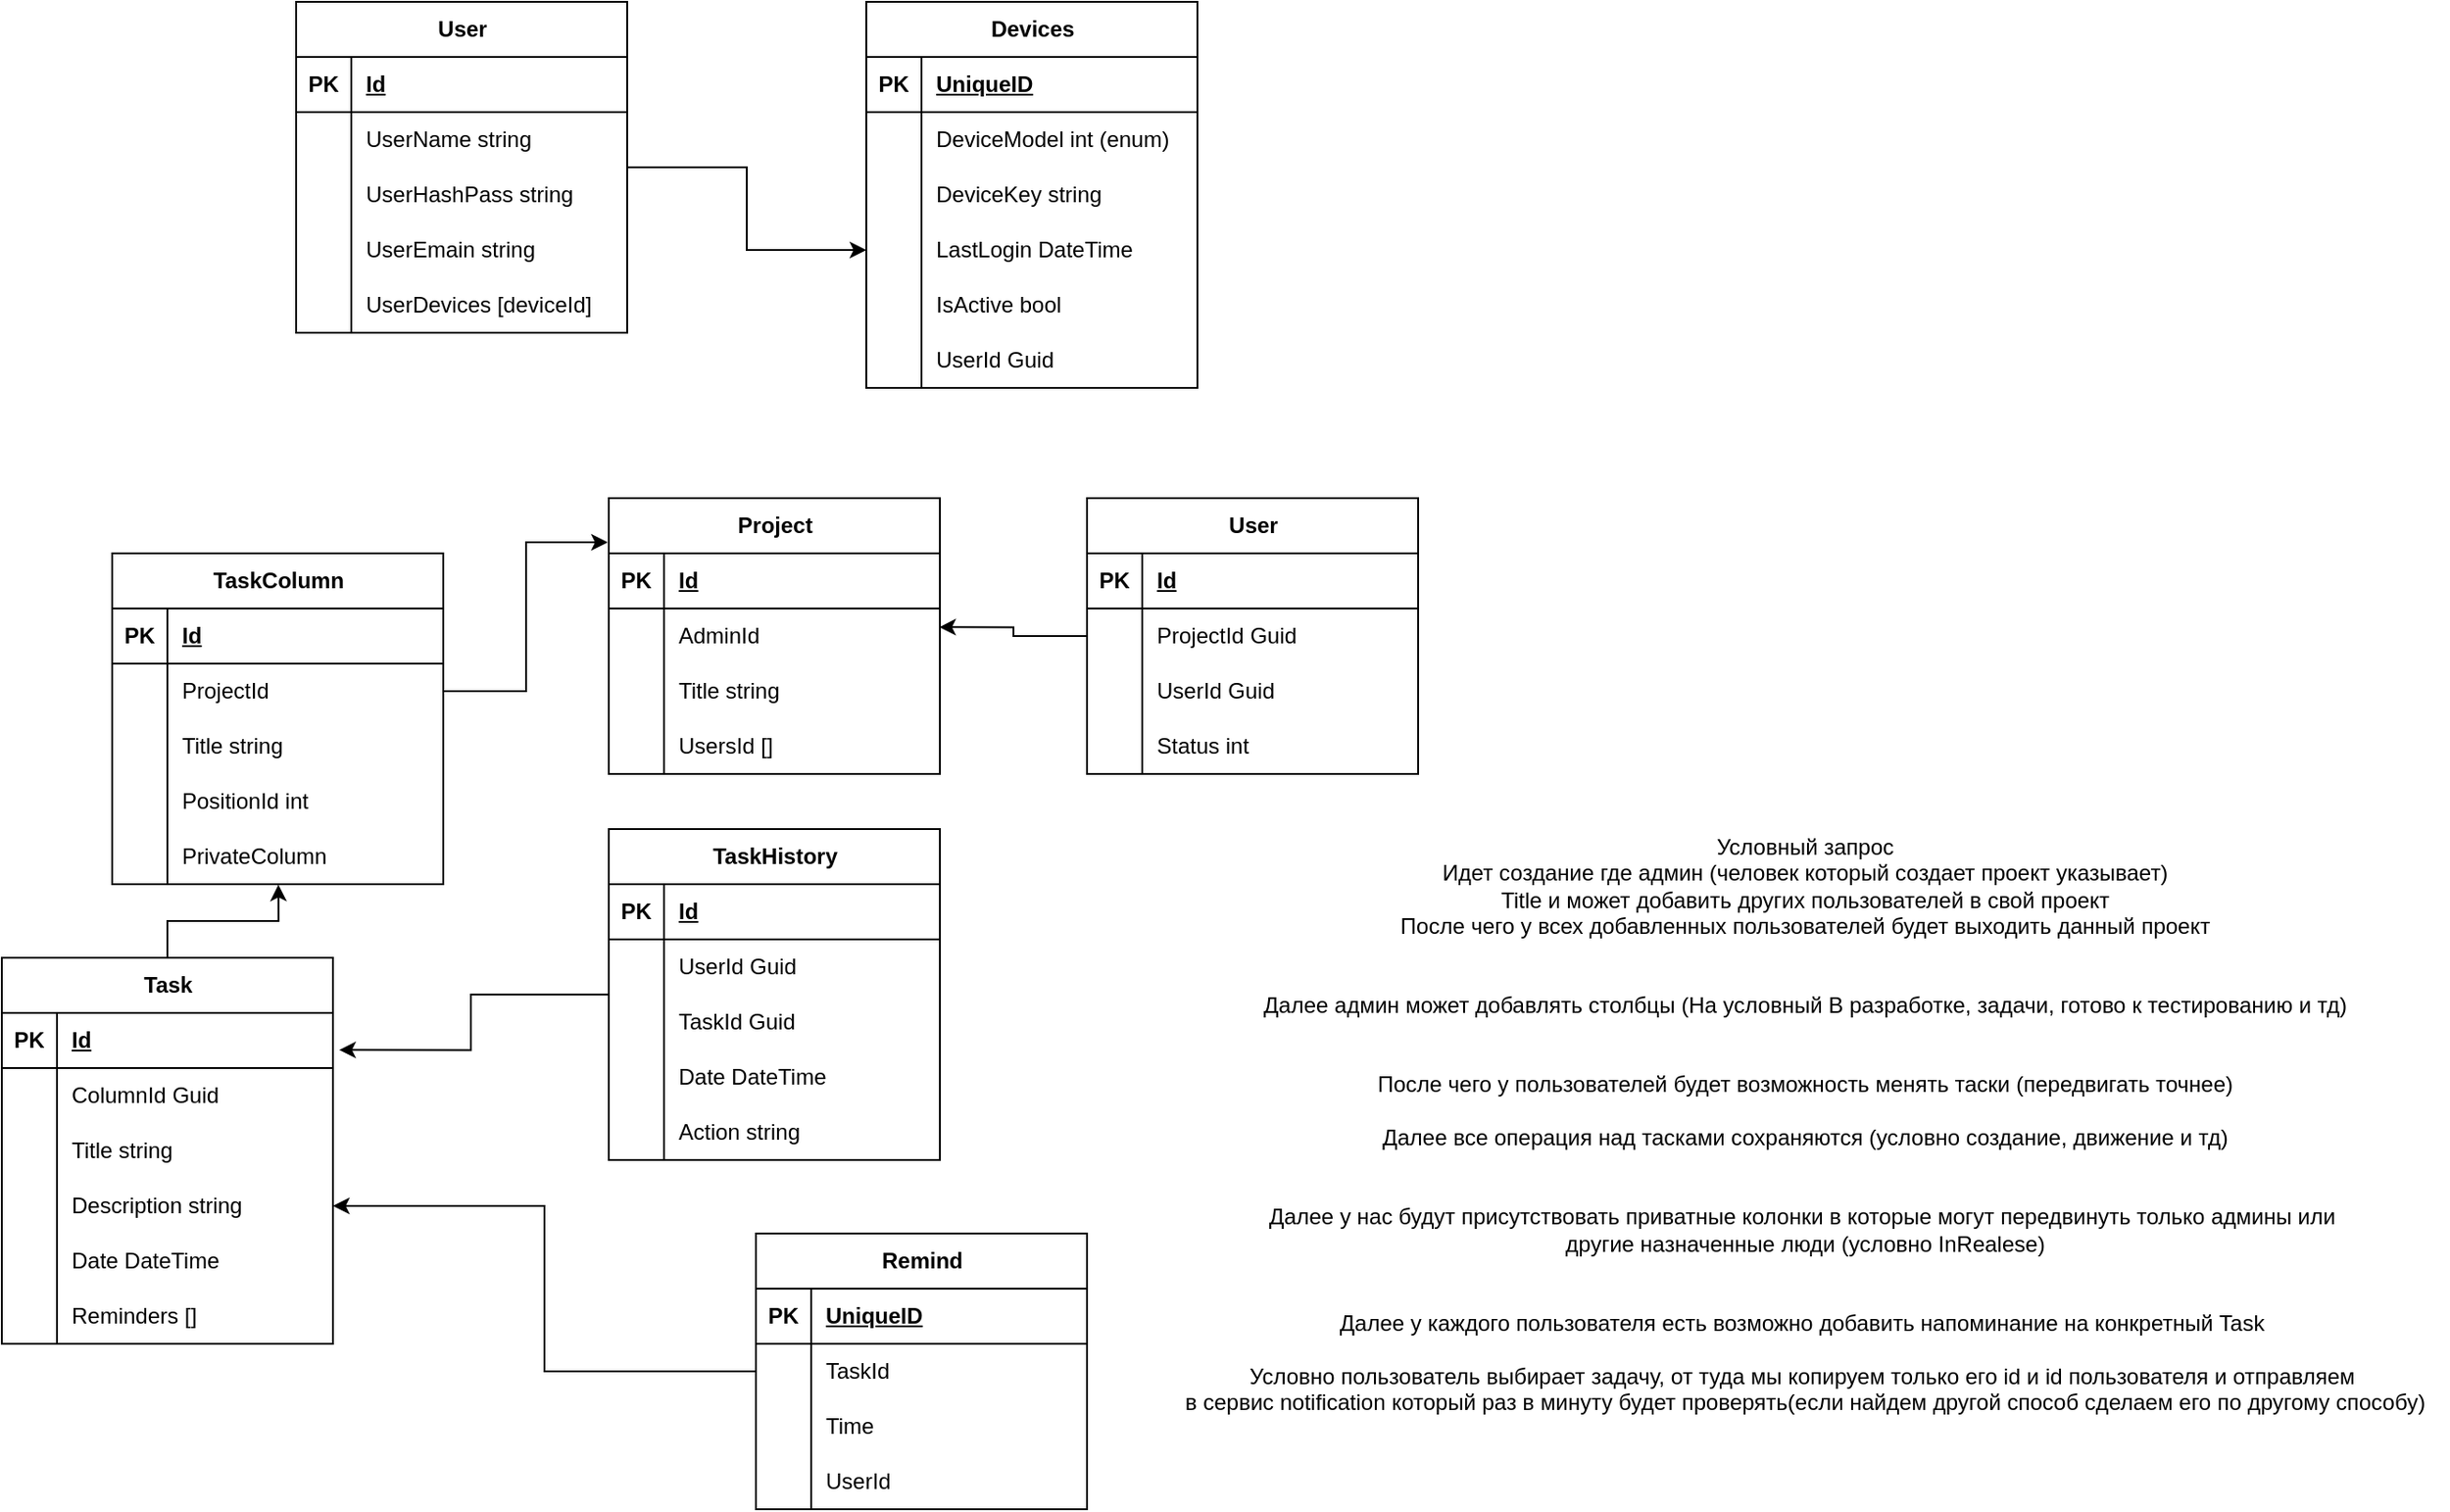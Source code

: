 <mxfile version="26.0.8">
  <diagram name="Страница — 1" id="dRTwpkpBh5mV3afg5TdU">
    <mxGraphModel dx="913" dy="484" grid="1" gridSize="10" guides="1" tooltips="1" connect="1" arrows="1" fold="1" page="1" pageScale="1" pageWidth="3000" pageHeight="3000" math="0" shadow="0">
      <root>
        <mxCell id="0" />
        <mxCell id="1" parent="0" />
        <mxCell id="ogVH5qoUyr-VOiXH39X9-14" value="User" style="shape=table;startSize=30;container=1;collapsible=1;childLayout=tableLayout;fixedRows=1;rowLines=0;fontStyle=1;align=center;resizeLast=1;html=1;" vertex="1" parent="1">
          <mxGeometry x="530" y="60" width="180" height="180" as="geometry">
            <mxRectangle x="530" y="60" width="70" height="30" as="alternateBounds" />
          </mxGeometry>
        </mxCell>
        <mxCell id="ogVH5qoUyr-VOiXH39X9-15" value="" style="shape=tableRow;horizontal=0;startSize=0;swimlaneHead=0;swimlaneBody=0;fillColor=none;collapsible=0;dropTarget=0;points=[[0,0.5],[1,0.5]];portConstraint=eastwest;top=0;left=0;right=0;bottom=1;" vertex="1" parent="ogVH5qoUyr-VOiXH39X9-14">
          <mxGeometry y="30" width="180" height="30" as="geometry" />
        </mxCell>
        <mxCell id="ogVH5qoUyr-VOiXH39X9-16" value="PK" style="shape=partialRectangle;connectable=0;fillColor=none;top=0;left=0;bottom=0;right=0;fontStyle=1;overflow=hidden;whiteSpace=wrap;html=1;" vertex="1" parent="ogVH5qoUyr-VOiXH39X9-15">
          <mxGeometry width="30" height="30" as="geometry">
            <mxRectangle width="30" height="30" as="alternateBounds" />
          </mxGeometry>
        </mxCell>
        <mxCell id="ogVH5qoUyr-VOiXH39X9-17" value="Id" style="shape=partialRectangle;connectable=0;fillColor=none;top=0;left=0;bottom=0;right=0;align=left;spacingLeft=6;fontStyle=5;overflow=hidden;whiteSpace=wrap;html=1;" vertex="1" parent="ogVH5qoUyr-VOiXH39X9-15">
          <mxGeometry x="30" width="150" height="30" as="geometry">
            <mxRectangle width="150" height="30" as="alternateBounds" />
          </mxGeometry>
        </mxCell>
        <mxCell id="ogVH5qoUyr-VOiXH39X9-18" value="" style="shape=tableRow;horizontal=0;startSize=0;swimlaneHead=0;swimlaneBody=0;fillColor=none;collapsible=0;dropTarget=0;points=[[0,0.5],[1,0.5]];portConstraint=eastwest;top=0;left=0;right=0;bottom=0;" vertex="1" parent="ogVH5qoUyr-VOiXH39X9-14">
          <mxGeometry y="60" width="180" height="30" as="geometry" />
        </mxCell>
        <mxCell id="ogVH5qoUyr-VOiXH39X9-19" value="" style="shape=partialRectangle;connectable=0;fillColor=none;top=0;left=0;bottom=0;right=0;editable=1;overflow=hidden;whiteSpace=wrap;html=1;" vertex="1" parent="ogVH5qoUyr-VOiXH39X9-18">
          <mxGeometry width="30" height="30" as="geometry">
            <mxRectangle width="30" height="30" as="alternateBounds" />
          </mxGeometry>
        </mxCell>
        <mxCell id="ogVH5qoUyr-VOiXH39X9-20" value="UserName string" style="shape=partialRectangle;connectable=0;fillColor=none;top=0;left=0;bottom=0;right=0;align=left;spacingLeft=6;overflow=hidden;whiteSpace=wrap;html=1;" vertex="1" parent="ogVH5qoUyr-VOiXH39X9-18">
          <mxGeometry x="30" width="150" height="30" as="geometry">
            <mxRectangle width="150" height="30" as="alternateBounds" />
          </mxGeometry>
        </mxCell>
        <mxCell id="ogVH5qoUyr-VOiXH39X9-21" value="" style="shape=tableRow;horizontal=0;startSize=0;swimlaneHead=0;swimlaneBody=0;fillColor=none;collapsible=0;dropTarget=0;points=[[0,0.5],[1,0.5]];portConstraint=eastwest;top=0;left=0;right=0;bottom=0;" vertex="1" parent="ogVH5qoUyr-VOiXH39X9-14">
          <mxGeometry y="90" width="180" height="30" as="geometry" />
        </mxCell>
        <mxCell id="ogVH5qoUyr-VOiXH39X9-22" value="" style="shape=partialRectangle;connectable=0;fillColor=none;top=0;left=0;bottom=0;right=0;editable=1;overflow=hidden;whiteSpace=wrap;html=1;" vertex="1" parent="ogVH5qoUyr-VOiXH39X9-21">
          <mxGeometry width="30" height="30" as="geometry">
            <mxRectangle width="30" height="30" as="alternateBounds" />
          </mxGeometry>
        </mxCell>
        <mxCell id="ogVH5qoUyr-VOiXH39X9-23" value="UserHashPass string" style="shape=partialRectangle;connectable=0;fillColor=none;top=0;left=0;bottom=0;right=0;align=left;spacingLeft=6;overflow=hidden;whiteSpace=wrap;html=1;" vertex="1" parent="ogVH5qoUyr-VOiXH39X9-21">
          <mxGeometry x="30" width="150" height="30" as="geometry">
            <mxRectangle width="150" height="30" as="alternateBounds" />
          </mxGeometry>
        </mxCell>
        <mxCell id="ogVH5qoUyr-VOiXH39X9-24" value="" style="shape=tableRow;horizontal=0;startSize=0;swimlaneHead=0;swimlaneBody=0;fillColor=none;collapsible=0;dropTarget=0;points=[[0,0.5],[1,0.5]];portConstraint=eastwest;top=0;left=0;right=0;bottom=0;" vertex="1" parent="ogVH5qoUyr-VOiXH39X9-14">
          <mxGeometry y="120" width="180" height="30" as="geometry" />
        </mxCell>
        <mxCell id="ogVH5qoUyr-VOiXH39X9-25" value="" style="shape=partialRectangle;connectable=0;fillColor=none;top=0;left=0;bottom=0;right=0;editable=1;overflow=hidden;whiteSpace=wrap;html=1;" vertex="1" parent="ogVH5qoUyr-VOiXH39X9-24">
          <mxGeometry width="30" height="30" as="geometry">
            <mxRectangle width="30" height="30" as="alternateBounds" />
          </mxGeometry>
        </mxCell>
        <mxCell id="ogVH5qoUyr-VOiXH39X9-26" value="UserEmain string" style="shape=partialRectangle;connectable=0;fillColor=none;top=0;left=0;bottom=0;right=0;align=left;spacingLeft=6;overflow=hidden;whiteSpace=wrap;html=1;" vertex="1" parent="ogVH5qoUyr-VOiXH39X9-24">
          <mxGeometry x="30" width="150" height="30" as="geometry">
            <mxRectangle width="150" height="30" as="alternateBounds" />
          </mxGeometry>
        </mxCell>
        <mxCell id="ogVH5qoUyr-VOiXH39X9-53" style="shape=tableRow;horizontal=0;startSize=0;swimlaneHead=0;swimlaneBody=0;fillColor=none;collapsible=0;dropTarget=0;points=[[0,0.5],[1,0.5]];portConstraint=eastwest;top=0;left=0;right=0;bottom=0;" vertex="1" parent="ogVH5qoUyr-VOiXH39X9-14">
          <mxGeometry y="150" width="180" height="30" as="geometry" />
        </mxCell>
        <mxCell id="ogVH5qoUyr-VOiXH39X9-54" value="" style="shape=partialRectangle;connectable=0;fillColor=none;top=0;left=0;bottom=0;right=0;editable=1;overflow=hidden;whiteSpace=wrap;html=1;" vertex="1" parent="ogVH5qoUyr-VOiXH39X9-53">
          <mxGeometry width="30" height="30" as="geometry">
            <mxRectangle width="30" height="30" as="alternateBounds" />
          </mxGeometry>
        </mxCell>
        <mxCell id="ogVH5qoUyr-VOiXH39X9-55" value="UserDevices [deviceId]" style="shape=partialRectangle;connectable=0;fillColor=none;top=0;left=0;bottom=0;right=0;align=left;spacingLeft=6;overflow=hidden;whiteSpace=wrap;html=1;" vertex="1" parent="ogVH5qoUyr-VOiXH39X9-53">
          <mxGeometry x="30" width="150" height="30" as="geometry">
            <mxRectangle width="150" height="30" as="alternateBounds" />
          </mxGeometry>
        </mxCell>
        <mxCell id="ogVH5qoUyr-VOiXH39X9-94" style="edgeStyle=orthogonalEdgeStyle;rounded=0;orthogonalLoop=1;jettySize=auto;html=1;entryX=0;entryY=0.5;entryDx=0;entryDy=0;" edge="1" parent="1" source="ogVH5qoUyr-VOiXH39X9-14" target="ogVH5qoUyr-VOiXH39X9-107">
          <mxGeometry relative="1" as="geometry">
            <mxPoint x="980" y="140" as="targetPoint" />
          </mxGeometry>
        </mxCell>
        <mxCell id="ogVH5qoUyr-VOiXH39X9-95" value="Devices" style="shape=table;startSize=30;container=1;collapsible=1;childLayout=tableLayout;fixedRows=1;rowLines=0;fontStyle=1;align=center;resizeLast=1;html=1;" vertex="1" parent="1">
          <mxGeometry x="840" y="60" width="180" height="210" as="geometry" />
        </mxCell>
        <mxCell id="ogVH5qoUyr-VOiXH39X9-96" value="" style="shape=tableRow;horizontal=0;startSize=0;swimlaneHead=0;swimlaneBody=0;fillColor=none;collapsible=0;dropTarget=0;points=[[0,0.5],[1,0.5]];portConstraint=eastwest;top=0;left=0;right=0;bottom=1;" vertex="1" parent="ogVH5qoUyr-VOiXH39X9-95">
          <mxGeometry y="30" width="180" height="30" as="geometry" />
        </mxCell>
        <mxCell id="ogVH5qoUyr-VOiXH39X9-97" value="PK" style="shape=partialRectangle;connectable=0;fillColor=none;top=0;left=0;bottom=0;right=0;fontStyle=1;overflow=hidden;whiteSpace=wrap;html=1;" vertex="1" parent="ogVH5qoUyr-VOiXH39X9-96">
          <mxGeometry width="30" height="30" as="geometry">
            <mxRectangle width="30" height="30" as="alternateBounds" />
          </mxGeometry>
        </mxCell>
        <mxCell id="ogVH5qoUyr-VOiXH39X9-98" value="UniqueID" style="shape=partialRectangle;connectable=0;fillColor=none;top=0;left=0;bottom=0;right=0;align=left;spacingLeft=6;fontStyle=5;overflow=hidden;whiteSpace=wrap;html=1;" vertex="1" parent="ogVH5qoUyr-VOiXH39X9-96">
          <mxGeometry x="30" width="150" height="30" as="geometry">
            <mxRectangle width="150" height="30" as="alternateBounds" />
          </mxGeometry>
        </mxCell>
        <mxCell id="ogVH5qoUyr-VOiXH39X9-99" value="" style="shape=tableRow;horizontal=0;startSize=0;swimlaneHead=0;swimlaneBody=0;fillColor=none;collapsible=0;dropTarget=0;points=[[0,0.5],[1,0.5]];portConstraint=eastwest;top=0;left=0;right=0;bottom=0;" vertex="1" parent="ogVH5qoUyr-VOiXH39X9-95">
          <mxGeometry y="60" width="180" height="30" as="geometry" />
        </mxCell>
        <mxCell id="ogVH5qoUyr-VOiXH39X9-100" value="" style="shape=partialRectangle;connectable=0;fillColor=none;top=0;left=0;bottom=0;right=0;editable=1;overflow=hidden;whiteSpace=wrap;html=1;" vertex="1" parent="ogVH5qoUyr-VOiXH39X9-99">
          <mxGeometry width="30" height="30" as="geometry">
            <mxRectangle width="30" height="30" as="alternateBounds" />
          </mxGeometry>
        </mxCell>
        <mxCell id="ogVH5qoUyr-VOiXH39X9-101" value="DeviceModel int (enum)" style="shape=partialRectangle;connectable=0;fillColor=none;top=0;left=0;bottom=0;right=0;align=left;spacingLeft=6;overflow=hidden;whiteSpace=wrap;html=1;" vertex="1" parent="ogVH5qoUyr-VOiXH39X9-99">
          <mxGeometry x="30" width="150" height="30" as="geometry">
            <mxRectangle width="150" height="30" as="alternateBounds" />
          </mxGeometry>
        </mxCell>
        <mxCell id="ogVH5qoUyr-VOiXH39X9-102" value="" style="shape=tableRow;horizontal=0;startSize=0;swimlaneHead=0;swimlaneBody=0;fillColor=none;collapsible=0;dropTarget=0;points=[[0,0.5],[1,0.5]];portConstraint=eastwest;top=0;left=0;right=0;bottom=0;" vertex="1" parent="ogVH5qoUyr-VOiXH39X9-95">
          <mxGeometry y="90" width="180" height="30" as="geometry" />
        </mxCell>
        <mxCell id="ogVH5qoUyr-VOiXH39X9-103" value="" style="shape=partialRectangle;connectable=0;fillColor=none;top=0;left=0;bottom=0;right=0;editable=1;overflow=hidden;whiteSpace=wrap;html=1;" vertex="1" parent="ogVH5qoUyr-VOiXH39X9-102">
          <mxGeometry width="30" height="30" as="geometry">
            <mxRectangle width="30" height="30" as="alternateBounds" />
          </mxGeometry>
        </mxCell>
        <mxCell id="ogVH5qoUyr-VOiXH39X9-104" value="DeviceKey string" style="shape=partialRectangle;connectable=0;fillColor=none;top=0;left=0;bottom=0;right=0;align=left;spacingLeft=6;overflow=hidden;whiteSpace=wrap;html=1;" vertex="1" parent="ogVH5qoUyr-VOiXH39X9-102">
          <mxGeometry x="30" width="150" height="30" as="geometry">
            <mxRectangle width="150" height="30" as="alternateBounds" />
          </mxGeometry>
        </mxCell>
        <mxCell id="ogVH5qoUyr-VOiXH39X9-107" style="shape=tableRow;horizontal=0;startSize=0;swimlaneHead=0;swimlaneBody=0;fillColor=none;collapsible=0;dropTarget=0;points=[[0,0.5],[1,0.5]];portConstraint=eastwest;top=0;left=0;right=0;bottom=0;" vertex="1" parent="ogVH5qoUyr-VOiXH39X9-95">
          <mxGeometry y="120" width="180" height="30" as="geometry" />
        </mxCell>
        <mxCell id="ogVH5qoUyr-VOiXH39X9-108" style="shape=partialRectangle;connectable=0;fillColor=none;top=0;left=0;bottom=0;right=0;editable=1;overflow=hidden;whiteSpace=wrap;html=1;" vertex="1" parent="ogVH5qoUyr-VOiXH39X9-107">
          <mxGeometry width="30" height="30" as="geometry">
            <mxRectangle width="30" height="30" as="alternateBounds" />
          </mxGeometry>
        </mxCell>
        <mxCell id="ogVH5qoUyr-VOiXH39X9-109" value="LastLogin DateTime" style="shape=partialRectangle;connectable=0;fillColor=none;top=0;left=0;bottom=0;right=0;align=left;spacingLeft=6;overflow=hidden;whiteSpace=wrap;html=1;" vertex="1" parent="ogVH5qoUyr-VOiXH39X9-107">
          <mxGeometry x="30" width="150" height="30" as="geometry">
            <mxRectangle width="150" height="30" as="alternateBounds" />
          </mxGeometry>
        </mxCell>
        <mxCell id="ogVH5qoUyr-VOiXH39X9-110" style="shape=tableRow;horizontal=0;startSize=0;swimlaneHead=0;swimlaneBody=0;fillColor=none;collapsible=0;dropTarget=0;points=[[0,0.5],[1,0.5]];portConstraint=eastwest;top=0;left=0;right=0;bottom=0;" vertex="1" parent="ogVH5qoUyr-VOiXH39X9-95">
          <mxGeometry y="150" width="180" height="30" as="geometry" />
        </mxCell>
        <mxCell id="ogVH5qoUyr-VOiXH39X9-111" style="shape=partialRectangle;connectable=0;fillColor=none;top=0;left=0;bottom=0;right=0;editable=1;overflow=hidden;whiteSpace=wrap;html=1;" vertex="1" parent="ogVH5qoUyr-VOiXH39X9-110">
          <mxGeometry width="30" height="30" as="geometry">
            <mxRectangle width="30" height="30" as="alternateBounds" />
          </mxGeometry>
        </mxCell>
        <mxCell id="ogVH5qoUyr-VOiXH39X9-112" value="IsActive bool" style="shape=partialRectangle;connectable=0;fillColor=none;top=0;left=0;bottom=0;right=0;align=left;spacingLeft=6;overflow=hidden;whiteSpace=wrap;html=1;" vertex="1" parent="ogVH5qoUyr-VOiXH39X9-110">
          <mxGeometry x="30" width="150" height="30" as="geometry">
            <mxRectangle width="150" height="30" as="alternateBounds" />
          </mxGeometry>
        </mxCell>
        <mxCell id="ogVH5qoUyr-VOiXH39X9-113" style="shape=tableRow;horizontal=0;startSize=0;swimlaneHead=0;swimlaneBody=0;fillColor=none;collapsible=0;dropTarget=0;points=[[0,0.5],[1,0.5]];portConstraint=eastwest;top=0;left=0;right=0;bottom=0;" vertex="1" parent="ogVH5qoUyr-VOiXH39X9-95">
          <mxGeometry y="180" width="180" height="30" as="geometry" />
        </mxCell>
        <mxCell id="ogVH5qoUyr-VOiXH39X9-114" style="shape=partialRectangle;connectable=0;fillColor=none;top=0;left=0;bottom=0;right=0;editable=1;overflow=hidden;whiteSpace=wrap;html=1;" vertex="1" parent="ogVH5qoUyr-VOiXH39X9-113">
          <mxGeometry width="30" height="30" as="geometry">
            <mxRectangle width="30" height="30" as="alternateBounds" />
          </mxGeometry>
        </mxCell>
        <mxCell id="ogVH5qoUyr-VOiXH39X9-115" value="UserId Guid" style="shape=partialRectangle;connectable=0;fillColor=none;top=0;left=0;bottom=0;right=0;align=left;spacingLeft=6;overflow=hidden;whiteSpace=wrap;html=1;" vertex="1" parent="ogVH5qoUyr-VOiXH39X9-113">
          <mxGeometry x="30" width="150" height="30" as="geometry">
            <mxRectangle width="150" height="30" as="alternateBounds" />
          </mxGeometry>
        </mxCell>
        <mxCell id="ogVH5qoUyr-VOiXH39X9-116" value="Task" style="shape=table;startSize=30;container=1;collapsible=1;childLayout=tableLayout;fixedRows=1;rowLines=0;fontStyle=1;align=center;resizeLast=1;html=1;" vertex="1" parent="1">
          <mxGeometry x="370" y="580" width="180" height="210" as="geometry">
            <mxRectangle x="530" y="60" width="70" height="30" as="alternateBounds" />
          </mxGeometry>
        </mxCell>
        <mxCell id="ogVH5qoUyr-VOiXH39X9-117" value="" style="shape=tableRow;horizontal=0;startSize=0;swimlaneHead=0;swimlaneBody=0;fillColor=none;collapsible=0;dropTarget=0;points=[[0,0.5],[1,0.5]];portConstraint=eastwest;top=0;left=0;right=0;bottom=1;" vertex="1" parent="ogVH5qoUyr-VOiXH39X9-116">
          <mxGeometry y="30" width="180" height="30" as="geometry" />
        </mxCell>
        <mxCell id="ogVH5qoUyr-VOiXH39X9-118" value="PK" style="shape=partialRectangle;connectable=0;fillColor=none;top=0;left=0;bottom=0;right=0;fontStyle=1;overflow=hidden;whiteSpace=wrap;html=1;" vertex="1" parent="ogVH5qoUyr-VOiXH39X9-117">
          <mxGeometry width="30" height="30" as="geometry">
            <mxRectangle width="30" height="30" as="alternateBounds" />
          </mxGeometry>
        </mxCell>
        <mxCell id="ogVH5qoUyr-VOiXH39X9-119" value="Id" style="shape=partialRectangle;connectable=0;fillColor=none;top=0;left=0;bottom=0;right=0;align=left;spacingLeft=6;fontStyle=5;overflow=hidden;whiteSpace=wrap;html=1;" vertex="1" parent="ogVH5qoUyr-VOiXH39X9-117">
          <mxGeometry x="30" width="150" height="30" as="geometry">
            <mxRectangle width="150" height="30" as="alternateBounds" />
          </mxGeometry>
        </mxCell>
        <mxCell id="ogVH5qoUyr-VOiXH39X9-120" value="" style="shape=tableRow;horizontal=0;startSize=0;swimlaneHead=0;swimlaneBody=0;fillColor=none;collapsible=0;dropTarget=0;points=[[0,0.5],[1,0.5]];portConstraint=eastwest;top=0;left=0;right=0;bottom=0;" vertex="1" parent="ogVH5qoUyr-VOiXH39X9-116">
          <mxGeometry y="60" width="180" height="30" as="geometry" />
        </mxCell>
        <mxCell id="ogVH5qoUyr-VOiXH39X9-121" value="" style="shape=partialRectangle;connectable=0;fillColor=none;top=0;left=0;bottom=0;right=0;editable=1;overflow=hidden;whiteSpace=wrap;html=1;" vertex="1" parent="ogVH5qoUyr-VOiXH39X9-120">
          <mxGeometry width="30" height="30" as="geometry">
            <mxRectangle width="30" height="30" as="alternateBounds" />
          </mxGeometry>
        </mxCell>
        <mxCell id="ogVH5qoUyr-VOiXH39X9-122" value="ColumnId Guid" style="shape=partialRectangle;connectable=0;fillColor=none;top=0;left=0;bottom=0;right=0;align=left;spacingLeft=6;overflow=hidden;whiteSpace=wrap;html=1;" vertex="1" parent="ogVH5qoUyr-VOiXH39X9-120">
          <mxGeometry x="30" width="150" height="30" as="geometry">
            <mxRectangle width="150" height="30" as="alternateBounds" />
          </mxGeometry>
        </mxCell>
        <mxCell id="ogVH5qoUyr-VOiXH39X9-123" value="" style="shape=tableRow;horizontal=0;startSize=0;swimlaneHead=0;swimlaneBody=0;fillColor=none;collapsible=0;dropTarget=0;points=[[0,0.5],[1,0.5]];portConstraint=eastwest;top=0;left=0;right=0;bottom=0;" vertex="1" parent="ogVH5qoUyr-VOiXH39X9-116">
          <mxGeometry y="90" width="180" height="30" as="geometry" />
        </mxCell>
        <mxCell id="ogVH5qoUyr-VOiXH39X9-124" value="" style="shape=partialRectangle;connectable=0;fillColor=none;top=0;left=0;bottom=0;right=0;editable=1;overflow=hidden;whiteSpace=wrap;html=1;" vertex="1" parent="ogVH5qoUyr-VOiXH39X9-123">
          <mxGeometry width="30" height="30" as="geometry">
            <mxRectangle width="30" height="30" as="alternateBounds" />
          </mxGeometry>
        </mxCell>
        <mxCell id="ogVH5qoUyr-VOiXH39X9-125" value="Title string" style="shape=partialRectangle;connectable=0;fillColor=none;top=0;left=0;bottom=0;right=0;align=left;spacingLeft=6;overflow=hidden;whiteSpace=wrap;html=1;" vertex="1" parent="ogVH5qoUyr-VOiXH39X9-123">
          <mxGeometry x="30" width="150" height="30" as="geometry">
            <mxRectangle width="150" height="30" as="alternateBounds" />
          </mxGeometry>
        </mxCell>
        <mxCell id="ogVH5qoUyr-VOiXH39X9-126" value="" style="shape=tableRow;horizontal=0;startSize=0;swimlaneHead=0;swimlaneBody=0;fillColor=none;collapsible=0;dropTarget=0;points=[[0,0.5],[1,0.5]];portConstraint=eastwest;top=0;left=0;right=0;bottom=0;" vertex="1" parent="ogVH5qoUyr-VOiXH39X9-116">
          <mxGeometry y="120" width="180" height="30" as="geometry" />
        </mxCell>
        <mxCell id="ogVH5qoUyr-VOiXH39X9-127" value="" style="shape=partialRectangle;connectable=0;fillColor=none;top=0;left=0;bottom=0;right=0;editable=1;overflow=hidden;whiteSpace=wrap;html=1;" vertex="1" parent="ogVH5qoUyr-VOiXH39X9-126">
          <mxGeometry width="30" height="30" as="geometry">
            <mxRectangle width="30" height="30" as="alternateBounds" />
          </mxGeometry>
        </mxCell>
        <mxCell id="ogVH5qoUyr-VOiXH39X9-128" value="Description string" style="shape=partialRectangle;connectable=0;fillColor=none;top=0;left=0;bottom=0;right=0;align=left;spacingLeft=6;overflow=hidden;whiteSpace=wrap;html=1;" vertex="1" parent="ogVH5qoUyr-VOiXH39X9-126">
          <mxGeometry x="30" width="150" height="30" as="geometry">
            <mxRectangle width="150" height="30" as="alternateBounds" />
          </mxGeometry>
        </mxCell>
        <mxCell id="ogVH5qoUyr-VOiXH39X9-129" style="shape=tableRow;horizontal=0;startSize=0;swimlaneHead=0;swimlaneBody=0;fillColor=none;collapsible=0;dropTarget=0;points=[[0,0.5],[1,0.5]];portConstraint=eastwest;top=0;left=0;right=0;bottom=0;" vertex="1" parent="ogVH5qoUyr-VOiXH39X9-116">
          <mxGeometry y="150" width="180" height="30" as="geometry" />
        </mxCell>
        <mxCell id="ogVH5qoUyr-VOiXH39X9-130" value="" style="shape=partialRectangle;connectable=0;fillColor=none;top=0;left=0;bottom=0;right=0;editable=1;overflow=hidden;whiteSpace=wrap;html=1;" vertex="1" parent="ogVH5qoUyr-VOiXH39X9-129">
          <mxGeometry width="30" height="30" as="geometry">
            <mxRectangle width="30" height="30" as="alternateBounds" />
          </mxGeometry>
        </mxCell>
        <mxCell id="ogVH5qoUyr-VOiXH39X9-131" value="Date DateTime" style="shape=partialRectangle;connectable=0;fillColor=none;top=0;left=0;bottom=0;right=0;align=left;spacingLeft=6;overflow=hidden;whiteSpace=wrap;html=1;" vertex="1" parent="ogVH5qoUyr-VOiXH39X9-129">
          <mxGeometry x="30" width="150" height="30" as="geometry">
            <mxRectangle width="150" height="30" as="alternateBounds" />
          </mxGeometry>
        </mxCell>
        <mxCell id="ogVH5qoUyr-VOiXH39X9-132" style="shape=tableRow;horizontal=0;startSize=0;swimlaneHead=0;swimlaneBody=0;fillColor=none;collapsible=0;dropTarget=0;points=[[0,0.5],[1,0.5]];portConstraint=eastwest;top=0;left=0;right=0;bottom=0;" vertex="1" parent="ogVH5qoUyr-VOiXH39X9-116">
          <mxGeometry y="180" width="180" height="30" as="geometry" />
        </mxCell>
        <mxCell id="ogVH5qoUyr-VOiXH39X9-133" style="shape=partialRectangle;connectable=0;fillColor=none;top=0;left=0;bottom=0;right=0;editable=1;overflow=hidden;whiteSpace=wrap;html=1;" vertex="1" parent="ogVH5qoUyr-VOiXH39X9-132">
          <mxGeometry width="30" height="30" as="geometry">
            <mxRectangle width="30" height="30" as="alternateBounds" />
          </mxGeometry>
        </mxCell>
        <mxCell id="ogVH5qoUyr-VOiXH39X9-134" value="Reminders []" style="shape=partialRectangle;connectable=0;fillColor=none;top=0;left=0;bottom=0;right=0;align=left;spacingLeft=6;overflow=hidden;whiteSpace=wrap;html=1;" vertex="1" parent="ogVH5qoUyr-VOiXH39X9-132">
          <mxGeometry x="30" width="150" height="30" as="geometry">
            <mxRectangle width="150" height="30" as="alternateBounds" />
          </mxGeometry>
        </mxCell>
        <mxCell id="ogVH5qoUyr-VOiXH39X9-190" style="edgeStyle=orthogonalEdgeStyle;rounded=0;orthogonalLoop=1;jettySize=auto;html=1;entryX=1;entryY=0.5;entryDx=0;entryDy=0;" edge="1" parent="1" source="ogVH5qoUyr-VOiXH39X9-135" target="ogVH5qoUyr-VOiXH39X9-167">
          <mxGeometry relative="1" as="geometry" />
        </mxCell>
        <mxCell id="ogVH5qoUyr-VOiXH39X9-191" style="edgeStyle=orthogonalEdgeStyle;rounded=0;orthogonalLoop=1;jettySize=auto;html=1;entryX=1;entryY=0.5;entryDx=0;entryDy=0;" edge="1" parent="1" source="ogVH5qoUyr-VOiXH39X9-135" target="ogVH5qoUyr-VOiXH39X9-126">
          <mxGeometry relative="1" as="geometry" />
        </mxCell>
        <mxCell id="ogVH5qoUyr-VOiXH39X9-135" value="Remind" style="shape=table;startSize=30;container=1;collapsible=1;childLayout=tableLayout;fixedRows=1;rowLines=0;fontStyle=1;align=center;resizeLast=1;html=1;" vertex="1" parent="1">
          <mxGeometry x="780" y="730" width="180" height="150" as="geometry" />
        </mxCell>
        <mxCell id="ogVH5qoUyr-VOiXH39X9-136" value="" style="shape=tableRow;horizontal=0;startSize=0;swimlaneHead=0;swimlaneBody=0;fillColor=none;collapsible=0;dropTarget=0;points=[[0,0.5],[1,0.5]];portConstraint=eastwest;top=0;left=0;right=0;bottom=1;" vertex="1" parent="ogVH5qoUyr-VOiXH39X9-135">
          <mxGeometry y="30" width="180" height="30" as="geometry" />
        </mxCell>
        <mxCell id="ogVH5qoUyr-VOiXH39X9-137" value="PK" style="shape=partialRectangle;connectable=0;fillColor=none;top=0;left=0;bottom=0;right=0;fontStyle=1;overflow=hidden;whiteSpace=wrap;html=1;" vertex="1" parent="ogVH5qoUyr-VOiXH39X9-136">
          <mxGeometry width="30" height="30" as="geometry">
            <mxRectangle width="30" height="30" as="alternateBounds" />
          </mxGeometry>
        </mxCell>
        <mxCell id="ogVH5qoUyr-VOiXH39X9-138" value="UniqueID" style="shape=partialRectangle;connectable=0;fillColor=none;top=0;left=0;bottom=0;right=0;align=left;spacingLeft=6;fontStyle=5;overflow=hidden;whiteSpace=wrap;html=1;" vertex="1" parent="ogVH5qoUyr-VOiXH39X9-136">
          <mxGeometry x="30" width="150" height="30" as="geometry">
            <mxRectangle width="150" height="30" as="alternateBounds" />
          </mxGeometry>
        </mxCell>
        <mxCell id="ogVH5qoUyr-VOiXH39X9-139" value="" style="shape=tableRow;horizontal=0;startSize=0;swimlaneHead=0;swimlaneBody=0;fillColor=none;collapsible=0;dropTarget=0;points=[[0,0.5],[1,0.5]];portConstraint=eastwest;top=0;left=0;right=0;bottom=0;" vertex="1" parent="ogVH5qoUyr-VOiXH39X9-135">
          <mxGeometry y="60" width="180" height="30" as="geometry" />
        </mxCell>
        <mxCell id="ogVH5qoUyr-VOiXH39X9-140" value="" style="shape=partialRectangle;connectable=0;fillColor=none;top=0;left=0;bottom=0;right=0;editable=1;overflow=hidden;whiteSpace=wrap;html=1;" vertex="1" parent="ogVH5qoUyr-VOiXH39X9-139">
          <mxGeometry width="30" height="30" as="geometry">
            <mxRectangle width="30" height="30" as="alternateBounds" />
          </mxGeometry>
        </mxCell>
        <mxCell id="ogVH5qoUyr-VOiXH39X9-141" value="TaskId" style="shape=partialRectangle;connectable=0;fillColor=none;top=0;left=0;bottom=0;right=0;align=left;spacingLeft=6;overflow=hidden;whiteSpace=wrap;html=1;" vertex="1" parent="ogVH5qoUyr-VOiXH39X9-139">
          <mxGeometry x="30" width="150" height="30" as="geometry">
            <mxRectangle width="150" height="30" as="alternateBounds" />
          </mxGeometry>
        </mxCell>
        <mxCell id="ogVH5qoUyr-VOiXH39X9-142" value="" style="shape=tableRow;horizontal=0;startSize=0;swimlaneHead=0;swimlaneBody=0;fillColor=none;collapsible=0;dropTarget=0;points=[[0,0.5],[1,0.5]];portConstraint=eastwest;top=0;left=0;right=0;bottom=0;" vertex="1" parent="ogVH5qoUyr-VOiXH39X9-135">
          <mxGeometry y="90" width="180" height="30" as="geometry" />
        </mxCell>
        <mxCell id="ogVH5qoUyr-VOiXH39X9-143" value="" style="shape=partialRectangle;connectable=0;fillColor=none;top=0;left=0;bottom=0;right=0;editable=1;overflow=hidden;whiteSpace=wrap;html=1;" vertex="1" parent="ogVH5qoUyr-VOiXH39X9-142">
          <mxGeometry width="30" height="30" as="geometry">
            <mxRectangle width="30" height="30" as="alternateBounds" />
          </mxGeometry>
        </mxCell>
        <mxCell id="ogVH5qoUyr-VOiXH39X9-144" value="Time" style="shape=partialRectangle;connectable=0;fillColor=none;top=0;left=0;bottom=0;right=0;align=left;spacingLeft=6;overflow=hidden;whiteSpace=wrap;html=1;" vertex="1" parent="ogVH5qoUyr-VOiXH39X9-142">
          <mxGeometry x="30" width="150" height="30" as="geometry">
            <mxRectangle width="150" height="30" as="alternateBounds" />
          </mxGeometry>
        </mxCell>
        <mxCell id="ogVH5qoUyr-VOiXH39X9-145" value="" style="shape=tableRow;horizontal=0;startSize=0;swimlaneHead=0;swimlaneBody=0;fillColor=none;collapsible=0;dropTarget=0;points=[[0,0.5],[1,0.5]];portConstraint=eastwest;top=0;left=0;right=0;bottom=0;" vertex="1" parent="ogVH5qoUyr-VOiXH39X9-135">
          <mxGeometry y="120" width="180" height="30" as="geometry" />
        </mxCell>
        <mxCell id="ogVH5qoUyr-VOiXH39X9-146" value="" style="shape=partialRectangle;connectable=0;fillColor=none;top=0;left=0;bottom=0;right=0;editable=1;overflow=hidden;whiteSpace=wrap;html=1;" vertex="1" parent="ogVH5qoUyr-VOiXH39X9-145">
          <mxGeometry width="30" height="30" as="geometry">
            <mxRectangle width="30" height="30" as="alternateBounds" />
          </mxGeometry>
        </mxCell>
        <mxCell id="ogVH5qoUyr-VOiXH39X9-147" value="UserId" style="shape=partialRectangle;connectable=0;fillColor=none;top=0;left=0;bottom=0;right=0;align=left;spacingLeft=6;overflow=hidden;whiteSpace=wrap;html=1;" vertex="1" parent="ogVH5qoUyr-VOiXH39X9-145">
          <mxGeometry x="30" width="150" height="30" as="geometry">
            <mxRectangle width="150" height="30" as="alternateBounds" />
          </mxGeometry>
        </mxCell>
        <mxCell id="ogVH5qoUyr-VOiXH39X9-148" value="TaskColumn" style="shape=table;startSize=30;container=1;collapsible=1;childLayout=tableLayout;fixedRows=1;rowLines=0;fontStyle=1;align=center;resizeLast=1;html=1;" vertex="1" parent="1">
          <mxGeometry x="430" y="360" width="180" height="180" as="geometry">
            <mxRectangle x="530" y="60" width="70" height="30" as="alternateBounds" />
          </mxGeometry>
        </mxCell>
        <mxCell id="ogVH5qoUyr-VOiXH39X9-149" value="" style="shape=tableRow;horizontal=0;startSize=0;swimlaneHead=0;swimlaneBody=0;fillColor=none;collapsible=0;dropTarget=0;points=[[0,0.5],[1,0.5]];portConstraint=eastwest;top=0;left=0;right=0;bottom=1;" vertex="1" parent="ogVH5qoUyr-VOiXH39X9-148">
          <mxGeometry y="30" width="180" height="30" as="geometry" />
        </mxCell>
        <mxCell id="ogVH5qoUyr-VOiXH39X9-150" value="PK" style="shape=partialRectangle;connectable=0;fillColor=none;top=0;left=0;bottom=0;right=0;fontStyle=1;overflow=hidden;whiteSpace=wrap;html=1;" vertex="1" parent="ogVH5qoUyr-VOiXH39X9-149">
          <mxGeometry width="30" height="30" as="geometry">
            <mxRectangle width="30" height="30" as="alternateBounds" />
          </mxGeometry>
        </mxCell>
        <mxCell id="ogVH5qoUyr-VOiXH39X9-151" value="Id" style="shape=partialRectangle;connectable=0;fillColor=none;top=0;left=0;bottom=0;right=0;align=left;spacingLeft=6;fontStyle=5;overflow=hidden;whiteSpace=wrap;html=1;" vertex="1" parent="ogVH5qoUyr-VOiXH39X9-149">
          <mxGeometry x="30" width="150" height="30" as="geometry">
            <mxRectangle width="150" height="30" as="alternateBounds" />
          </mxGeometry>
        </mxCell>
        <mxCell id="ogVH5qoUyr-VOiXH39X9-152" value="" style="shape=tableRow;horizontal=0;startSize=0;swimlaneHead=0;swimlaneBody=0;fillColor=none;collapsible=0;dropTarget=0;points=[[0,0.5],[1,0.5]];portConstraint=eastwest;top=0;left=0;right=0;bottom=0;" vertex="1" parent="ogVH5qoUyr-VOiXH39X9-148">
          <mxGeometry y="60" width="180" height="30" as="geometry" />
        </mxCell>
        <mxCell id="ogVH5qoUyr-VOiXH39X9-153" value="" style="shape=partialRectangle;connectable=0;fillColor=none;top=0;left=0;bottom=0;right=0;editable=1;overflow=hidden;whiteSpace=wrap;html=1;" vertex="1" parent="ogVH5qoUyr-VOiXH39X9-152">
          <mxGeometry width="30" height="30" as="geometry">
            <mxRectangle width="30" height="30" as="alternateBounds" />
          </mxGeometry>
        </mxCell>
        <mxCell id="ogVH5qoUyr-VOiXH39X9-154" value="ProjectId" style="shape=partialRectangle;connectable=0;fillColor=none;top=0;left=0;bottom=0;right=0;align=left;spacingLeft=6;overflow=hidden;whiteSpace=wrap;html=1;" vertex="1" parent="ogVH5qoUyr-VOiXH39X9-152">
          <mxGeometry x="30" width="150" height="30" as="geometry">
            <mxRectangle width="150" height="30" as="alternateBounds" />
          </mxGeometry>
        </mxCell>
        <mxCell id="ogVH5qoUyr-VOiXH39X9-155" value="" style="shape=tableRow;horizontal=0;startSize=0;swimlaneHead=0;swimlaneBody=0;fillColor=none;collapsible=0;dropTarget=0;points=[[0,0.5],[1,0.5]];portConstraint=eastwest;top=0;left=0;right=0;bottom=0;" vertex="1" parent="ogVH5qoUyr-VOiXH39X9-148">
          <mxGeometry y="90" width="180" height="30" as="geometry" />
        </mxCell>
        <mxCell id="ogVH5qoUyr-VOiXH39X9-156" value="" style="shape=partialRectangle;connectable=0;fillColor=none;top=0;left=0;bottom=0;right=0;editable=1;overflow=hidden;whiteSpace=wrap;html=1;" vertex="1" parent="ogVH5qoUyr-VOiXH39X9-155">
          <mxGeometry width="30" height="30" as="geometry">
            <mxRectangle width="30" height="30" as="alternateBounds" />
          </mxGeometry>
        </mxCell>
        <mxCell id="ogVH5qoUyr-VOiXH39X9-157" value="Title string" style="shape=partialRectangle;connectable=0;fillColor=none;top=0;left=0;bottom=0;right=0;align=left;spacingLeft=6;overflow=hidden;whiteSpace=wrap;html=1;" vertex="1" parent="ogVH5qoUyr-VOiXH39X9-155">
          <mxGeometry x="30" width="150" height="30" as="geometry">
            <mxRectangle width="150" height="30" as="alternateBounds" />
          </mxGeometry>
        </mxCell>
        <mxCell id="ogVH5qoUyr-VOiXH39X9-192" style="shape=tableRow;horizontal=0;startSize=0;swimlaneHead=0;swimlaneBody=0;fillColor=none;collapsible=0;dropTarget=0;points=[[0,0.5],[1,0.5]];portConstraint=eastwest;top=0;left=0;right=0;bottom=0;" vertex="1" parent="ogVH5qoUyr-VOiXH39X9-148">
          <mxGeometry y="120" width="180" height="30" as="geometry" />
        </mxCell>
        <mxCell id="ogVH5qoUyr-VOiXH39X9-193" style="shape=partialRectangle;connectable=0;fillColor=none;top=0;left=0;bottom=0;right=0;editable=1;overflow=hidden;whiteSpace=wrap;html=1;" vertex="1" parent="ogVH5qoUyr-VOiXH39X9-192">
          <mxGeometry width="30" height="30" as="geometry">
            <mxRectangle width="30" height="30" as="alternateBounds" />
          </mxGeometry>
        </mxCell>
        <mxCell id="ogVH5qoUyr-VOiXH39X9-194" value="PositionId int" style="shape=partialRectangle;connectable=0;fillColor=none;top=0;left=0;bottom=0;right=0;align=left;spacingLeft=6;overflow=hidden;whiteSpace=wrap;html=1;" vertex="1" parent="ogVH5qoUyr-VOiXH39X9-192">
          <mxGeometry x="30" width="150" height="30" as="geometry">
            <mxRectangle width="150" height="30" as="alternateBounds" />
          </mxGeometry>
        </mxCell>
        <mxCell id="ogVH5qoUyr-VOiXH39X9-215" style="shape=tableRow;horizontal=0;startSize=0;swimlaneHead=0;swimlaneBody=0;fillColor=none;collapsible=0;dropTarget=0;points=[[0,0.5],[1,0.5]];portConstraint=eastwest;top=0;left=0;right=0;bottom=0;" vertex="1" parent="ogVH5qoUyr-VOiXH39X9-148">
          <mxGeometry y="150" width="180" height="30" as="geometry" />
        </mxCell>
        <mxCell id="ogVH5qoUyr-VOiXH39X9-216" style="shape=partialRectangle;connectable=0;fillColor=none;top=0;left=0;bottom=0;right=0;editable=1;overflow=hidden;whiteSpace=wrap;html=1;" vertex="1" parent="ogVH5qoUyr-VOiXH39X9-215">
          <mxGeometry width="30" height="30" as="geometry">
            <mxRectangle width="30" height="30" as="alternateBounds" />
          </mxGeometry>
        </mxCell>
        <mxCell id="ogVH5qoUyr-VOiXH39X9-217" value="PrivateColumn" style="shape=partialRectangle;connectable=0;fillColor=none;top=0;left=0;bottom=0;right=0;align=left;spacingLeft=6;overflow=hidden;whiteSpace=wrap;html=1;" vertex="1" parent="ogVH5qoUyr-VOiXH39X9-215">
          <mxGeometry x="30" width="150" height="30" as="geometry">
            <mxRectangle width="150" height="30" as="alternateBounds" />
          </mxGeometry>
        </mxCell>
        <mxCell id="ogVH5qoUyr-VOiXH39X9-170" value="Project" style="shape=table;startSize=30;container=1;collapsible=1;childLayout=tableLayout;fixedRows=1;rowLines=0;fontStyle=1;align=center;resizeLast=1;html=1;" vertex="1" parent="1">
          <mxGeometry x="700" y="330" width="180" height="150" as="geometry">
            <mxRectangle x="530" y="60" width="70" height="30" as="alternateBounds" />
          </mxGeometry>
        </mxCell>
        <mxCell id="ogVH5qoUyr-VOiXH39X9-171" value="" style="shape=tableRow;horizontal=0;startSize=0;swimlaneHead=0;swimlaneBody=0;fillColor=none;collapsible=0;dropTarget=0;points=[[0,0.5],[1,0.5]];portConstraint=eastwest;top=0;left=0;right=0;bottom=1;" vertex="1" parent="ogVH5qoUyr-VOiXH39X9-170">
          <mxGeometry y="30" width="180" height="30" as="geometry" />
        </mxCell>
        <mxCell id="ogVH5qoUyr-VOiXH39X9-172" value="PK" style="shape=partialRectangle;connectable=0;fillColor=none;top=0;left=0;bottom=0;right=0;fontStyle=1;overflow=hidden;whiteSpace=wrap;html=1;" vertex="1" parent="ogVH5qoUyr-VOiXH39X9-171">
          <mxGeometry width="30" height="30" as="geometry">
            <mxRectangle width="30" height="30" as="alternateBounds" />
          </mxGeometry>
        </mxCell>
        <mxCell id="ogVH5qoUyr-VOiXH39X9-173" value="Id" style="shape=partialRectangle;connectable=0;fillColor=none;top=0;left=0;bottom=0;right=0;align=left;spacingLeft=6;fontStyle=5;overflow=hidden;whiteSpace=wrap;html=1;" vertex="1" parent="ogVH5qoUyr-VOiXH39X9-171">
          <mxGeometry x="30" width="150" height="30" as="geometry">
            <mxRectangle width="150" height="30" as="alternateBounds" />
          </mxGeometry>
        </mxCell>
        <mxCell id="ogVH5qoUyr-VOiXH39X9-174" value="" style="shape=tableRow;horizontal=0;startSize=0;swimlaneHead=0;swimlaneBody=0;fillColor=none;collapsible=0;dropTarget=0;points=[[0,0.5],[1,0.5]];portConstraint=eastwest;top=0;left=0;right=0;bottom=0;" vertex="1" parent="ogVH5qoUyr-VOiXH39X9-170">
          <mxGeometry y="60" width="180" height="30" as="geometry" />
        </mxCell>
        <mxCell id="ogVH5qoUyr-VOiXH39X9-175" value="" style="shape=partialRectangle;connectable=0;fillColor=none;top=0;left=0;bottom=0;right=0;editable=1;overflow=hidden;whiteSpace=wrap;html=1;" vertex="1" parent="ogVH5qoUyr-VOiXH39X9-174">
          <mxGeometry width="30" height="30" as="geometry">
            <mxRectangle width="30" height="30" as="alternateBounds" />
          </mxGeometry>
        </mxCell>
        <mxCell id="ogVH5qoUyr-VOiXH39X9-176" value="AdminId" style="shape=partialRectangle;connectable=0;fillColor=none;top=0;left=0;bottom=0;right=0;align=left;spacingLeft=6;overflow=hidden;whiteSpace=wrap;html=1;" vertex="1" parent="ogVH5qoUyr-VOiXH39X9-174">
          <mxGeometry x="30" width="150" height="30" as="geometry">
            <mxRectangle width="150" height="30" as="alternateBounds" />
          </mxGeometry>
        </mxCell>
        <mxCell id="ogVH5qoUyr-VOiXH39X9-177" value="" style="shape=tableRow;horizontal=0;startSize=0;swimlaneHead=0;swimlaneBody=0;fillColor=none;collapsible=0;dropTarget=0;points=[[0,0.5],[1,0.5]];portConstraint=eastwest;top=0;left=0;right=0;bottom=0;" vertex="1" parent="ogVH5qoUyr-VOiXH39X9-170">
          <mxGeometry y="90" width="180" height="30" as="geometry" />
        </mxCell>
        <mxCell id="ogVH5qoUyr-VOiXH39X9-178" value="" style="shape=partialRectangle;connectable=0;fillColor=none;top=0;left=0;bottom=0;right=0;editable=1;overflow=hidden;whiteSpace=wrap;html=1;" vertex="1" parent="ogVH5qoUyr-VOiXH39X9-177">
          <mxGeometry width="30" height="30" as="geometry">
            <mxRectangle width="30" height="30" as="alternateBounds" />
          </mxGeometry>
        </mxCell>
        <mxCell id="ogVH5qoUyr-VOiXH39X9-179" value="Title string" style="shape=partialRectangle;connectable=0;fillColor=none;top=0;left=0;bottom=0;right=0;align=left;spacingLeft=6;overflow=hidden;whiteSpace=wrap;html=1;" vertex="1" parent="ogVH5qoUyr-VOiXH39X9-177">
          <mxGeometry x="30" width="150" height="30" as="geometry">
            <mxRectangle width="150" height="30" as="alternateBounds" />
          </mxGeometry>
        </mxCell>
        <mxCell id="ogVH5qoUyr-VOiXH39X9-180" value="" style="shape=tableRow;horizontal=0;startSize=0;swimlaneHead=0;swimlaneBody=0;fillColor=none;collapsible=0;dropTarget=0;points=[[0,0.5],[1,0.5]];portConstraint=eastwest;top=0;left=0;right=0;bottom=0;" vertex="1" parent="ogVH5qoUyr-VOiXH39X9-170">
          <mxGeometry y="120" width="180" height="30" as="geometry" />
        </mxCell>
        <mxCell id="ogVH5qoUyr-VOiXH39X9-181" value="" style="shape=partialRectangle;connectable=0;fillColor=none;top=0;left=0;bottom=0;right=0;editable=1;overflow=hidden;whiteSpace=wrap;html=1;" vertex="1" parent="ogVH5qoUyr-VOiXH39X9-180">
          <mxGeometry width="30" height="30" as="geometry">
            <mxRectangle width="30" height="30" as="alternateBounds" />
          </mxGeometry>
        </mxCell>
        <mxCell id="ogVH5qoUyr-VOiXH39X9-182" value="UsersId []" style="shape=partialRectangle;connectable=0;fillColor=none;top=0;left=0;bottom=0;right=0;align=left;spacingLeft=6;overflow=hidden;whiteSpace=wrap;html=1;" vertex="1" parent="ogVH5qoUyr-VOiXH39X9-180">
          <mxGeometry x="30" width="150" height="30" as="geometry">
            <mxRectangle width="150" height="30" as="alternateBounds" />
          </mxGeometry>
        </mxCell>
        <mxCell id="ogVH5qoUyr-VOiXH39X9-187" value="Условный запрос&lt;br&gt;Идет создание где админ (человек который создает проект указывает)&lt;br&gt;Title и может добавить других пользователей в свой проект&lt;br&gt;После чего у всех добавленных пользователей будет выходить данный проект&lt;div&gt;&lt;br&gt;&lt;br&gt;Далее админ может добавлять столбцы (На условный В разработке, задачи, готово к тестированию и тд)&lt;br&gt;&lt;br&gt;&lt;br&gt;После чего у пользователей будет возможность менять таски (передвигать точнее)&lt;br&gt;&lt;br&gt;Далее все операция над тасками сохраняются (условно создание, движение и тд)&lt;br&gt;&lt;br&gt;&lt;br&gt;Далее у нас будут присутствовать приватные колонки в которые могут передвинуть только админы или&amp;nbsp;&lt;br&gt;другие назначенные люди (условно InRealese)&lt;br&gt;&lt;br&gt;&lt;br&gt;Далее у каждого пользователя есть возможно добавить напоминание на конкретный Task&amp;nbsp;&lt;br&gt;&lt;br&gt;Условно пользователь выбирает задачу, от туда мы копируем только его id и id пользователя и отправляем&amp;nbsp;&lt;br&gt;в сервис notification который раз в минуту будет проверять(если найдем другой способ сделаем его по другому способу)&lt;br&gt;&lt;br&gt;&lt;/div&gt;&lt;div&gt;&lt;br&gt;&lt;/div&gt;" style="text;html=1;align=center;verticalAlign=middle;resizable=0;points=[];autosize=1;strokeColor=none;fillColor=none;" vertex="1" parent="1">
          <mxGeometry x="1000" y="505" width="700" height="360" as="geometry" />
        </mxCell>
        <mxCell id="ogVH5qoUyr-VOiXH39X9-188" style="edgeStyle=orthogonalEdgeStyle;rounded=0;orthogonalLoop=1;jettySize=auto;html=1;entryX=-0.003;entryY=0.16;entryDx=0;entryDy=0;entryPerimeter=0;" edge="1" parent="1" source="ogVH5qoUyr-VOiXH39X9-152" target="ogVH5qoUyr-VOiXH39X9-170">
          <mxGeometry relative="1" as="geometry" />
        </mxCell>
        <mxCell id="ogVH5qoUyr-VOiXH39X9-189" style="edgeStyle=orthogonalEdgeStyle;rounded=0;orthogonalLoop=1;jettySize=auto;html=1;entryX=0.502;entryY=1.007;entryDx=0;entryDy=0;entryPerimeter=0;" edge="1" parent="1" source="ogVH5qoUyr-VOiXH39X9-116" target="ogVH5qoUyr-VOiXH39X9-215">
          <mxGeometry relative="1" as="geometry">
            <mxPoint x="520" y="510" as="targetPoint" />
          </mxGeometry>
        </mxCell>
        <mxCell id="ogVH5qoUyr-VOiXH39X9-196" value="TaskHistory" style="shape=table;startSize=30;container=1;collapsible=1;childLayout=tableLayout;fixedRows=1;rowLines=0;fontStyle=1;align=center;resizeLast=1;html=1;" vertex="1" parent="1">
          <mxGeometry x="700" y="510" width="180" height="180" as="geometry">
            <mxRectangle x="530" y="60" width="70" height="30" as="alternateBounds" />
          </mxGeometry>
        </mxCell>
        <mxCell id="ogVH5qoUyr-VOiXH39X9-197" value="" style="shape=tableRow;horizontal=0;startSize=0;swimlaneHead=0;swimlaneBody=0;fillColor=none;collapsible=0;dropTarget=0;points=[[0,0.5],[1,0.5]];portConstraint=eastwest;top=0;left=0;right=0;bottom=1;" vertex="1" parent="ogVH5qoUyr-VOiXH39X9-196">
          <mxGeometry y="30" width="180" height="30" as="geometry" />
        </mxCell>
        <mxCell id="ogVH5qoUyr-VOiXH39X9-198" value="PK" style="shape=partialRectangle;connectable=0;fillColor=none;top=0;left=0;bottom=0;right=0;fontStyle=1;overflow=hidden;whiteSpace=wrap;html=1;" vertex="1" parent="ogVH5qoUyr-VOiXH39X9-197">
          <mxGeometry width="30" height="30" as="geometry">
            <mxRectangle width="30" height="30" as="alternateBounds" />
          </mxGeometry>
        </mxCell>
        <mxCell id="ogVH5qoUyr-VOiXH39X9-199" value="Id" style="shape=partialRectangle;connectable=0;fillColor=none;top=0;left=0;bottom=0;right=0;align=left;spacingLeft=6;fontStyle=5;overflow=hidden;whiteSpace=wrap;html=1;" vertex="1" parent="ogVH5qoUyr-VOiXH39X9-197">
          <mxGeometry x="30" width="150" height="30" as="geometry">
            <mxRectangle width="150" height="30" as="alternateBounds" />
          </mxGeometry>
        </mxCell>
        <mxCell id="ogVH5qoUyr-VOiXH39X9-200" value="" style="shape=tableRow;horizontal=0;startSize=0;swimlaneHead=0;swimlaneBody=0;fillColor=none;collapsible=0;dropTarget=0;points=[[0,0.5],[1,0.5]];portConstraint=eastwest;top=0;left=0;right=0;bottom=0;" vertex="1" parent="ogVH5qoUyr-VOiXH39X9-196">
          <mxGeometry y="60" width="180" height="30" as="geometry" />
        </mxCell>
        <mxCell id="ogVH5qoUyr-VOiXH39X9-201" value="" style="shape=partialRectangle;connectable=0;fillColor=none;top=0;left=0;bottom=0;right=0;editable=1;overflow=hidden;whiteSpace=wrap;html=1;" vertex="1" parent="ogVH5qoUyr-VOiXH39X9-200">
          <mxGeometry width="30" height="30" as="geometry">
            <mxRectangle width="30" height="30" as="alternateBounds" />
          </mxGeometry>
        </mxCell>
        <mxCell id="ogVH5qoUyr-VOiXH39X9-202" value="UserId Guid" style="shape=partialRectangle;connectable=0;fillColor=none;top=0;left=0;bottom=0;right=0;align=left;spacingLeft=6;overflow=hidden;whiteSpace=wrap;html=1;" vertex="1" parent="ogVH5qoUyr-VOiXH39X9-200">
          <mxGeometry x="30" width="150" height="30" as="geometry">
            <mxRectangle width="150" height="30" as="alternateBounds" />
          </mxGeometry>
        </mxCell>
        <mxCell id="ogVH5qoUyr-VOiXH39X9-203" value="" style="shape=tableRow;horizontal=0;startSize=0;swimlaneHead=0;swimlaneBody=0;fillColor=none;collapsible=0;dropTarget=0;points=[[0,0.5],[1,0.5]];portConstraint=eastwest;top=0;left=0;right=0;bottom=0;" vertex="1" parent="ogVH5qoUyr-VOiXH39X9-196">
          <mxGeometry y="90" width="180" height="30" as="geometry" />
        </mxCell>
        <mxCell id="ogVH5qoUyr-VOiXH39X9-204" value="" style="shape=partialRectangle;connectable=0;fillColor=none;top=0;left=0;bottom=0;right=0;editable=1;overflow=hidden;whiteSpace=wrap;html=1;" vertex="1" parent="ogVH5qoUyr-VOiXH39X9-203">
          <mxGeometry width="30" height="30" as="geometry">
            <mxRectangle width="30" height="30" as="alternateBounds" />
          </mxGeometry>
        </mxCell>
        <mxCell id="ogVH5qoUyr-VOiXH39X9-205" value="TaskId Guid" style="shape=partialRectangle;connectable=0;fillColor=none;top=0;left=0;bottom=0;right=0;align=left;spacingLeft=6;overflow=hidden;whiteSpace=wrap;html=1;" vertex="1" parent="ogVH5qoUyr-VOiXH39X9-203">
          <mxGeometry x="30" width="150" height="30" as="geometry">
            <mxRectangle width="150" height="30" as="alternateBounds" />
          </mxGeometry>
        </mxCell>
        <mxCell id="ogVH5qoUyr-VOiXH39X9-206" value="" style="shape=tableRow;horizontal=0;startSize=0;swimlaneHead=0;swimlaneBody=0;fillColor=none;collapsible=0;dropTarget=0;points=[[0,0.5],[1,0.5]];portConstraint=eastwest;top=0;left=0;right=0;bottom=0;" vertex="1" parent="ogVH5qoUyr-VOiXH39X9-196">
          <mxGeometry y="120" width="180" height="30" as="geometry" />
        </mxCell>
        <mxCell id="ogVH5qoUyr-VOiXH39X9-207" value="" style="shape=partialRectangle;connectable=0;fillColor=none;top=0;left=0;bottom=0;right=0;editable=1;overflow=hidden;whiteSpace=wrap;html=1;" vertex="1" parent="ogVH5qoUyr-VOiXH39X9-206">
          <mxGeometry width="30" height="30" as="geometry">
            <mxRectangle width="30" height="30" as="alternateBounds" />
          </mxGeometry>
        </mxCell>
        <mxCell id="ogVH5qoUyr-VOiXH39X9-208" value="Date DateTime" style="shape=partialRectangle;connectable=0;fillColor=none;top=0;left=0;bottom=0;right=0;align=left;spacingLeft=6;overflow=hidden;whiteSpace=wrap;html=1;" vertex="1" parent="ogVH5qoUyr-VOiXH39X9-206">
          <mxGeometry x="30" width="150" height="30" as="geometry">
            <mxRectangle width="150" height="30" as="alternateBounds" />
          </mxGeometry>
        </mxCell>
        <mxCell id="ogVH5qoUyr-VOiXH39X9-210" style="shape=tableRow;horizontal=0;startSize=0;swimlaneHead=0;swimlaneBody=0;fillColor=none;collapsible=0;dropTarget=0;points=[[0,0.5],[1,0.5]];portConstraint=eastwest;top=0;left=0;right=0;bottom=0;" vertex="1" parent="ogVH5qoUyr-VOiXH39X9-196">
          <mxGeometry y="150" width="180" height="30" as="geometry" />
        </mxCell>
        <mxCell id="ogVH5qoUyr-VOiXH39X9-211" style="shape=partialRectangle;connectable=0;fillColor=none;top=0;left=0;bottom=0;right=0;editable=1;overflow=hidden;whiteSpace=wrap;html=1;" vertex="1" parent="ogVH5qoUyr-VOiXH39X9-210">
          <mxGeometry width="30" height="30" as="geometry">
            <mxRectangle width="30" height="30" as="alternateBounds" />
          </mxGeometry>
        </mxCell>
        <mxCell id="ogVH5qoUyr-VOiXH39X9-212" value="Action string" style="shape=partialRectangle;connectable=0;fillColor=none;top=0;left=0;bottom=0;right=0;align=left;spacingLeft=6;overflow=hidden;whiteSpace=wrap;html=1;" vertex="1" parent="ogVH5qoUyr-VOiXH39X9-210">
          <mxGeometry x="30" width="150" height="30" as="geometry">
            <mxRectangle width="150" height="30" as="alternateBounds" />
          </mxGeometry>
        </mxCell>
        <mxCell id="ogVH5qoUyr-VOiXH39X9-214" style="edgeStyle=orthogonalEdgeStyle;rounded=0;orthogonalLoop=1;jettySize=auto;html=1;entryX=1.019;entryY=0.672;entryDx=0;entryDy=0;entryPerimeter=0;" edge="1" parent="1" source="ogVH5qoUyr-VOiXH39X9-196" target="ogVH5qoUyr-VOiXH39X9-117">
          <mxGeometry relative="1" as="geometry" />
        </mxCell>
        <mxCell id="ogVH5qoUyr-VOiXH39X9-235" value="User" style="shape=table;startSize=30;container=1;collapsible=1;childLayout=tableLayout;fixedRows=1;rowLines=0;fontStyle=1;align=center;resizeLast=1;html=1;" vertex="1" parent="1">
          <mxGeometry x="960" y="330" width="180" height="150" as="geometry">
            <mxRectangle x="530" y="60" width="70" height="30" as="alternateBounds" />
          </mxGeometry>
        </mxCell>
        <mxCell id="ogVH5qoUyr-VOiXH39X9-236" value="" style="shape=tableRow;horizontal=0;startSize=0;swimlaneHead=0;swimlaneBody=0;fillColor=none;collapsible=0;dropTarget=0;points=[[0,0.5],[1,0.5]];portConstraint=eastwest;top=0;left=0;right=0;bottom=1;" vertex="1" parent="ogVH5qoUyr-VOiXH39X9-235">
          <mxGeometry y="30" width="180" height="30" as="geometry" />
        </mxCell>
        <mxCell id="ogVH5qoUyr-VOiXH39X9-237" value="PK" style="shape=partialRectangle;connectable=0;fillColor=none;top=0;left=0;bottom=0;right=0;fontStyle=1;overflow=hidden;whiteSpace=wrap;html=1;" vertex="1" parent="ogVH5qoUyr-VOiXH39X9-236">
          <mxGeometry width="30" height="30" as="geometry">
            <mxRectangle width="30" height="30" as="alternateBounds" />
          </mxGeometry>
        </mxCell>
        <mxCell id="ogVH5qoUyr-VOiXH39X9-238" value="Id" style="shape=partialRectangle;connectable=0;fillColor=none;top=0;left=0;bottom=0;right=0;align=left;spacingLeft=6;fontStyle=5;overflow=hidden;whiteSpace=wrap;html=1;" vertex="1" parent="ogVH5qoUyr-VOiXH39X9-236">
          <mxGeometry x="30" width="150" height="30" as="geometry">
            <mxRectangle width="150" height="30" as="alternateBounds" />
          </mxGeometry>
        </mxCell>
        <mxCell id="ogVH5qoUyr-VOiXH39X9-239" value="" style="shape=tableRow;horizontal=0;startSize=0;swimlaneHead=0;swimlaneBody=0;fillColor=none;collapsible=0;dropTarget=0;points=[[0,0.5],[1,0.5]];portConstraint=eastwest;top=0;left=0;right=0;bottom=0;" vertex="1" parent="ogVH5qoUyr-VOiXH39X9-235">
          <mxGeometry y="60" width="180" height="30" as="geometry" />
        </mxCell>
        <mxCell id="ogVH5qoUyr-VOiXH39X9-240" value="" style="shape=partialRectangle;connectable=0;fillColor=none;top=0;left=0;bottom=0;right=0;editable=1;overflow=hidden;whiteSpace=wrap;html=1;" vertex="1" parent="ogVH5qoUyr-VOiXH39X9-239">
          <mxGeometry width="30" height="30" as="geometry">
            <mxRectangle width="30" height="30" as="alternateBounds" />
          </mxGeometry>
        </mxCell>
        <mxCell id="ogVH5qoUyr-VOiXH39X9-241" value="ProjectId Guid" style="shape=partialRectangle;connectable=0;fillColor=none;top=0;left=0;bottom=0;right=0;align=left;spacingLeft=6;overflow=hidden;whiteSpace=wrap;html=1;" vertex="1" parent="ogVH5qoUyr-VOiXH39X9-239">
          <mxGeometry x="30" width="150" height="30" as="geometry">
            <mxRectangle width="150" height="30" as="alternateBounds" />
          </mxGeometry>
        </mxCell>
        <mxCell id="ogVH5qoUyr-VOiXH39X9-242" value="" style="shape=tableRow;horizontal=0;startSize=0;swimlaneHead=0;swimlaneBody=0;fillColor=none;collapsible=0;dropTarget=0;points=[[0,0.5],[1,0.5]];portConstraint=eastwest;top=0;left=0;right=0;bottom=0;" vertex="1" parent="ogVH5qoUyr-VOiXH39X9-235">
          <mxGeometry y="90" width="180" height="30" as="geometry" />
        </mxCell>
        <mxCell id="ogVH5qoUyr-VOiXH39X9-243" value="" style="shape=partialRectangle;connectable=0;fillColor=none;top=0;left=0;bottom=0;right=0;editable=1;overflow=hidden;whiteSpace=wrap;html=1;" vertex="1" parent="ogVH5qoUyr-VOiXH39X9-242">
          <mxGeometry width="30" height="30" as="geometry">
            <mxRectangle width="30" height="30" as="alternateBounds" />
          </mxGeometry>
        </mxCell>
        <mxCell id="ogVH5qoUyr-VOiXH39X9-244" value="UserId Guid" style="shape=partialRectangle;connectable=0;fillColor=none;top=0;left=0;bottom=0;right=0;align=left;spacingLeft=6;overflow=hidden;whiteSpace=wrap;html=1;" vertex="1" parent="ogVH5qoUyr-VOiXH39X9-242">
          <mxGeometry x="30" width="150" height="30" as="geometry">
            <mxRectangle width="150" height="30" as="alternateBounds" />
          </mxGeometry>
        </mxCell>
        <mxCell id="ogVH5qoUyr-VOiXH39X9-245" value="" style="shape=tableRow;horizontal=0;startSize=0;swimlaneHead=0;swimlaneBody=0;fillColor=none;collapsible=0;dropTarget=0;points=[[0,0.5],[1,0.5]];portConstraint=eastwest;top=0;left=0;right=0;bottom=0;" vertex="1" parent="ogVH5qoUyr-VOiXH39X9-235">
          <mxGeometry y="120" width="180" height="30" as="geometry" />
        </mxCell>
        <mxCell id="ogVH5qoUyr-VOiXH39X9-246" value="" style="shape=partialRectangle;connectable=0;fillColor=none;top=0;left=0;bottom=0;right=0;editable=1;overflow=hidden;whiteSpace=wrap;html=1;" vertex="1" parent="ogVH5qoUyr-VOiXH39X9-245">
          <mxGeometry width="30" height="30" as="geometry">
            <mxRectangle width="30" height="30" as="alternateBounds" />
          </mxGeometry>
        </mxCell>
        <mxCell id="ogVH5qoUyr-VOiXH39X9-247" value="Status int" style="shape=partialRectangle;connectable=0;fillColor=none;top=0;left=0;bottom=0;right=0;align=left;spacingLeft=6;overflow=hidden;whiteSpace=wrap;html=1;" vertex="1" parent="ogVH5qoUyr-VOiXH39X9-245">
          <mxGeometry x="30" width="150" height="30" as="geometry">
            <mxRectangle width="150" height="30" as="alternateBounds" />
          </mxGeometry>
        </mxCell>
        <mxCell id="ogVH5qoUyr-VOiXH39X9-251" style="edgeStyle=orthogonalEdgeStyle;rounded=0;orthogonalLoop=1;jettySize=auto;html=1;entryX=0.998;entryY=0.339;entryDx=0;entryDy=0;entryPerimeter=0;" edge="1" parent="1" source="ogVH5qoUyr-VOiXH39X9-235" target="ogVH5qoUyr-VOiXH39X9-174">
          <mxGeometry relative="1" as="geometry" />
        </mxCell>
      </root>
    </mxGraphModel>
  </diagram>
</mxfile>
